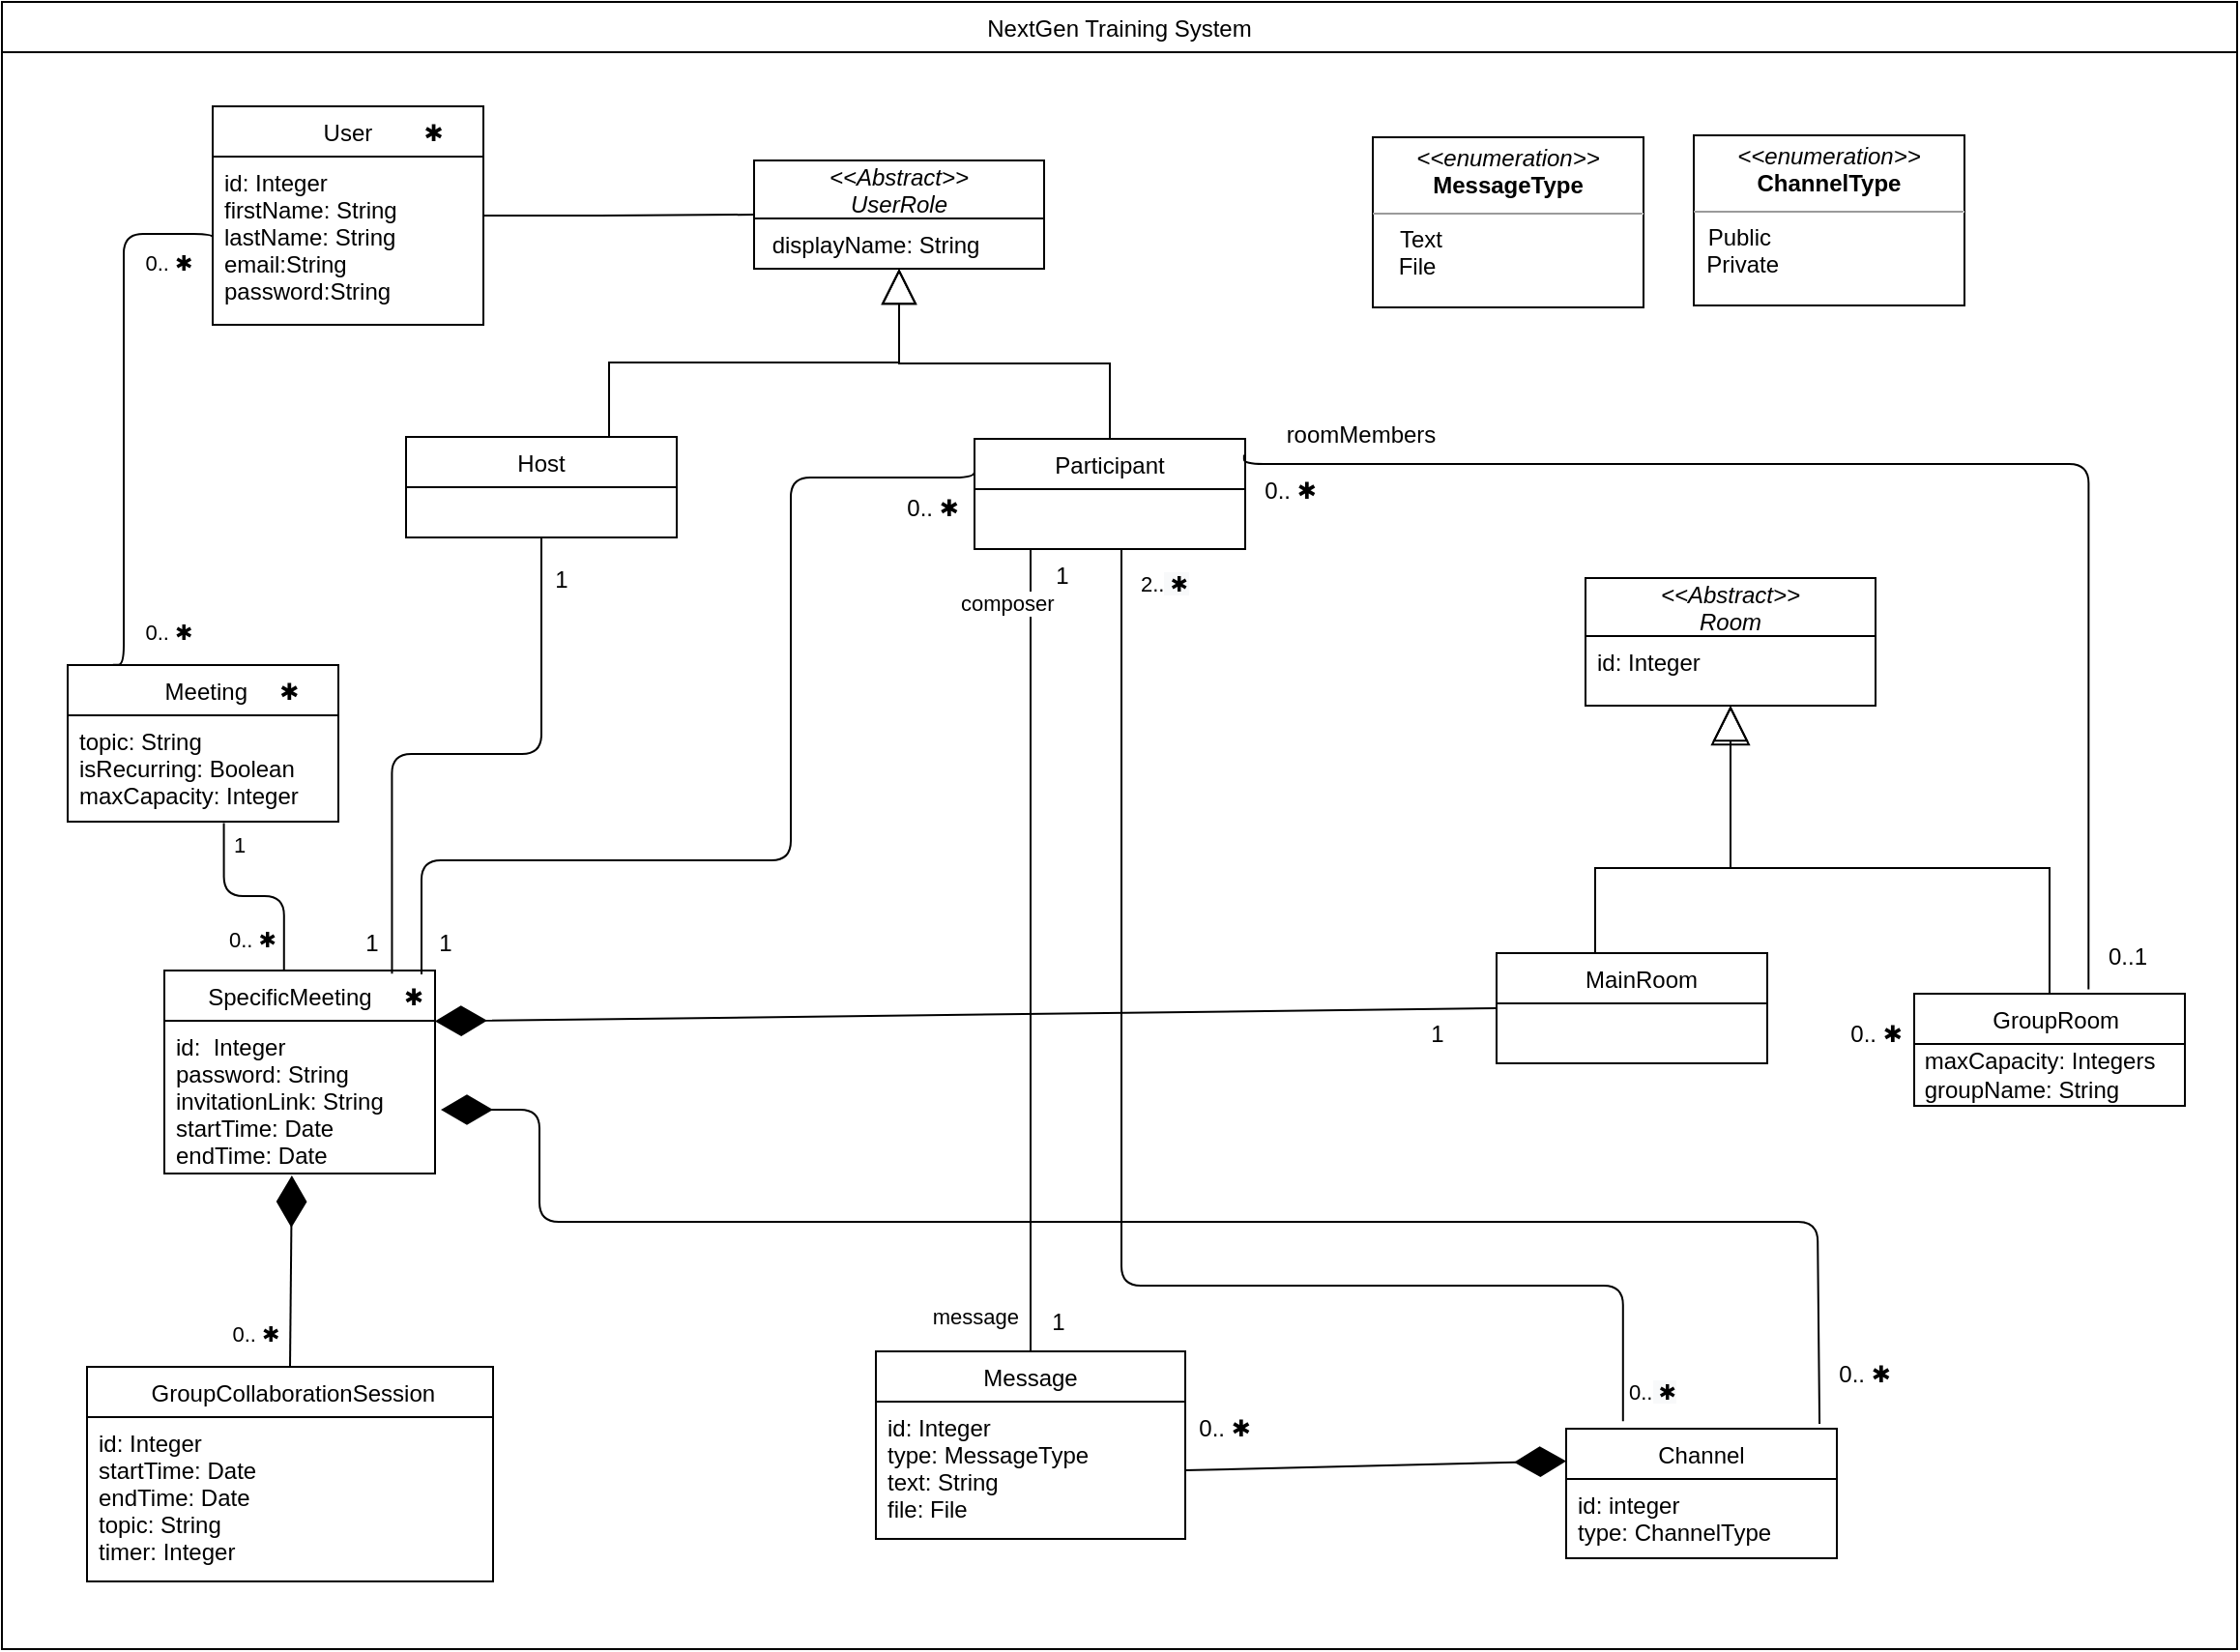 <mxfile version="13.10.1" type="device"><diagram id="C5RBs43oDa-KdzZeNtuy" name="Page-1"><mxGraphModel dx="873" dy="942" grid="0" gridSize="10" guides="0" tooltips="1" connect="1" arrows="1" fold="1" page="0" pageScale="1" pageWidth="827" pageHeight="1169" math="0" shadow="0"><root><mxCell id="WIyWlLk6GJQsqaUBKTNV-0"/><mxCell id="WIyWlLk6GJQsqaUBKTNV-1" parent="WIyWlLk6GJQsqaUBKTNV-0"/><mxCell id="E44dmjYjWCBhEfDTwehi-17" value="           User        ✱" style="swimlane;fontStyle=0;childLayout=stackLayout;horizontal=1;startSize=26;fillColor=none;horizontalStack=0;resizeParent=1;resizeParentMax=0;resizeLast=0;collapsible=1;marginBottom=0;" parent="WIyWlLk6GJQsqaUBKTNV-1" vertex="1"><mxGeometry x="947" y="149" width="140" height="113" as="geometry"/></mxCell><mxCell id="E44dmjYjWCBhEfDTwehi-18" value="id: Integer&#10;firstName: String&#10;lastName: String&#10;email:String&#10;password:String" style="text;strokeColor=none;fillColor=none;align=left;verticalAlign=top;spacingLeft=4;spacingRight=4;overflow=hidden;rotatable=0;points=[[0,0.5],[1,0.5]];portConstraint=eastwest;" parent="E44dmjYjWCBhEfDTwehi-17" vertex="1"><mxGeometry y="26" width="140" height="87" as="geometry"/></mxCell><mxCell id="E44dmjYjWCBhEfDTwehi-21" value="" style="endArrow=none;html=1;edgeStyle=orthogonalEdgeStyle;" parent="WIyWlLk6GJQsqaUBKTNV-1" source="E44dmjYjWCBhEfDTwehi-17" target="E44dmjYjWCBhEfDTwehi-24" edge="1"><mxGeometry relative="1" as="geometry"><mxPoint x="1097" y="213" as="sourcePoint"/><mxPoint x="1257" y="205" as="targetPoint"/></mxGeometry></mxCell><mxCell id="E44dmjYjWCBhEfDTwehi-24" value="&lt;&lt;Abstract&gt;&gt;&#10;UserRole" style="swimlane;fontStyle=2;childLayout=stackLayout;horizontal=1;startSize=30;fillColor=none;horizontalStack=0;resizeParent=1;resizeParentMax=0;resizeLast=0;collapsible=1;marginBottom=0;" parent="WIyWlLk6GJQsqaUBKTNV-1" vertex="1"><mxGeometry x="1227" y="177" width="150" height="56" as="geometry"/></mxCell><mxCell id="E44dmjYjWCBhEfDTwehi-145" value=" displayName: String" style="text;strokeColor=none;fillColor=none;align=left;verticalAlign=top;spacingLeft=4;spacingRight=4;overflow=hidden;rotatable=0;points=[[0,0.5],[1,0.5]];portConstraint=eastwest;" parent="E44dmjYjWCBhEfDTwehi-24" vertex="1"><mxGeometry y="30" width="150" height="26" as="geometry"/></mxCell><mxCell id="E44dmjYjWCBhEfDTwehi-41" style="edgeStyle=orthogonalEdgeStyle;rounded=0;orthogonalLoop=1;jettySize=auto;html=1;exitX=0.75;exitY=0;exitDx=0;exitDy=0;endArrow=block;endFill=0;strokeWidth=1;endSize=16;" parent="WIyWlLk6GJQsqaUBKTNV-1" source="E44dmjYjWCBhEfDTwehi-29" target="E44dmjYjWCBhEfDTwehi-24" edge="1"><mxGeometry relative="1" as="geometry"/></mxCell><mxCell id="E44dmjYjWCBhEfDTwehi-29" value="Host" style="swimlane;fontStyle=0;childLayout=stackLayout;horizontal=1;startSize=26;fillColor=none;horizontalStack=0;resizeParent=1;resizeParentMax=0;resizeLast=0;collapsible=1;marginBottom=0;" parent="WIyWlLk6GJQsqaUBKTNV-1" vertex="1"><mxGeometry x="1047" y="320" width="140" height="52" as="geometry"/></mxCell><mxCell id="E44dmjYjWCBhEfDTwehi-42" style="edgeStyle=orthogonalEdgeStyle;rounded=0;orthogonalLoop=1;jettySize=auto;html=1;exitX=0.5;exitY=0;exitDx=0;exitDy=0;endArrow=block;endFill=0;endSize=16;" parent="WIyWlLk6GJQsqaUBKTNV-1" source="E44dmjYjWCBhEfDTwehi-33" target="E44dmjYjWCBhEfDTwehi-24" edge="1"><mxGeometry relative="1" as="geometry"/></mxCell><mxCell id="E44dmjYjWCBhEfDTwehi-33" value="Participant" style="swimlane;fontStyle=0;childLayout=stackLayout;horizontal=1;startSize=26;fillColor=none;horizontalStack=0;resizeParent=1;resizeParentMax=0;resizeLast=0;collapsible=1;marginBottom=0;" parent="WIyWlLk6GJQsqaUBKTNV-1" vertex="1"><mxGeometry x="1341" y="321" width="140" height="57" as="geometry"/></mxCell><mxCell id="E44dmjYjWCBhEfDTwehi-44" value="     SpecificMeeting     ✱" style="swimlane;fontStyle=0;childLayout=stackLayout;horizontal=1;startSize=26;fillColor=none;horizontalStack=0;resizeParent=1;resizeParentMax=0;resizeLast=0;collapsible=1;marginBottom=0;align=center;" parent="WIyWlLk6GJQsqaUBKTNV-1" vertex="1"><mxGeometry x="922" y="596" width="140" height="105" as="geometry"/></mxCell><mxCell id="E44dmjYjWCBhEfDTwehi-126" value="id:  Integer&#10;password: String&#10;invitationLink: String&#10;startTime: Date&#10;endTime: Date" style="text;strokeColor=none;fillColor=none;align=left;verticalAlign=top;spacingLeft=4;spacingRight=4;overflow=hidden;rotatable=0;points=[[0,0.5],[1,0.5]];portConstraint=eastwest;" parent="E44dmjYjWCBhEfDTwehi-44" vertex="1"><mxGeometry y="26" width="140" height="79" as="geometry"/></mxCell><mxCell id="E44dmjYjWCBhEfDTwehi-57" value="&lt;&lt;Abstract&gt;&gt;&#10;Room" style="swimlane;fontStyle=2;childLayout=stackLayout;horizontal=1;startSize=30;fillColor=none;horizontalStack=0;resizeParent=1;resizeParentMax=0;resizeLast=0;collapsible=1;marginBottom=0;" parent="WIyWlLk6GJQsqaUBKTNV-1" vertex="1"><mxGeometry x="1657" y="393" width="150" height="66" as="geometry"/></mxCell><mxCell id="E44dmjYjWCBhEfDTwehi-58" value="id: Integer" style="text;strokeColor=none;fillColor=none;align=left;verticalAlign=top;spacingLeft=4;spacingRight=4;overflow=hidden;rotatable=0;points=[[0,0.5],[1,0.5]];portConstraint=eastwest;" parent="E44dmjYjWCBhEfDTwehi-57" vertex="1"><mxGeometry y="30" width="150" height="36" as="geometry"/></mxCell><mxCell id="E44dmjYjWCBhEfDTwehi-61" style="edgeStyle=orthogonalEdgeStyle;rounded=0;orthogonalLoop=1;jettySize=auto;html=1;exitX=0.75;exitY=0;exitDx=0;exitDy=0;endArrow=block;endFill=0;endSize=16;" parent="WIyWlLk6GJQsqaUBKTNV-1" source="E44dmjYjWCBhEfDTwehi-62" target="E44dmjYjWCBhEfDTwehi-57" edge="1"><mxGeometry relative="1" as="geometry"><Array as="points"><mxPoint x="1662" y="543"/><mxPoint x="1732" y="543"/></Array></mxGeometry></mxCell><mxCell id="E44dmjYjWCBhEfDTwehi-62" value="        MainRoom     " style="swimlane;fontStyle=0;childLayout=stackLayout;horizontal=1;startSize=26;fillColor=none;horizontalStack=0;resizeParent=1;resizeParentMax=0;resizeLast=0;collapsible=1;marginBottom=0;" parent="WIyWlLk6GJQsqaUBKTNV-1" vertex="1"><mxGeometry x="1611" y="587" width="140" height="57" as="geometry"/></mxCell><mxCell id="E44dmjYjWCBhEfDTwehi-66" style="edgeStyle=orthogonalEdgeStyle;rounded=0;orthogonalLoop=1;jettySize=auto;html=1;exitX=0.5;exitY=0;exitDx=0;exitDy=0;endArrow=block;endFill=0;endSize=18;" parent="WIyWlLk6GJQsqaUBKTNV-1" source="E44dmjYjWCBhEfDTwehi-67" edge="1" target="E44dmjYjWCBhEfDTwehi-58"><mxGeometry relative="1" as="geometry"><mxPoint x="1732" y="473" as="targetPoint"/><Array as="points"><mxPoint x="1897" y="543"/><mxPoint x="1732" y="543"/></Array></mxGeometry></mxCell><mxCell id="E44dmjYjWCBhEfDTwehi-67" value="     GroupRoom   " style="swimlane;fontStyle=0;childLayout=stackLayout;horizontal=1;startSize=26;fillColor=none;horizontalStack=0;resizeParent=1;resizeParentMax=0;resizeLast=0;collapsible=1;marginBottom=0;" parent="WIyWlLk6GJQsqaUBKTNV-1" vertex="1"><mxGeometry x="1827" y="608" width="140" height="58" as="geometry"/></mxCell><mxCell id="GNrigsOl_oNhMwW__K9H-6" value="&amp;nbsp;maxCapacity: Integers&lt;br&gt;&amp;nbsp;groupName: String" style="text;html=1;align=left;verticalAlign=middle;resizable=0;points=[];autosize=1;" vertex="1" parent="E44dmjYjWCBhEfDTwehi-67"><mxGeometry y="26" width="140" height="32" as="geometry"/></mxCell><mxCell id="E44dmjYjWCBhEfDTwehi-71" value="&lt;p style=&quot;margin: 0px ; margin-top: 4px ; text-align: center&quot;&gt;&lt;i&gt;&amp;lt;&amp;lt;enumeration&amp;gt;&amp;gt;&lt;/i&gt;&lt;br&gt;&lt;b&gt;MessageType&lt;/b&gt;&lt;/p&gt;&lt;hr size=&quot;1&quot;&gt;&lt;p style=&quot;margin: 0px ; margin-left: 4px&quot;&gt;&lt;/p&gt;&lt;p style=&quot;margin: 0px 0px 0px 4px&quot;&gt;&amp;nbsp; &amp;nbsp;Text&lt;/p&gt;&lt;p style=&quot;margin: 0px ; margin-left: 4px&quot;&gt;&lt;/p&gt;&lt;div&gt;&lt;div&gt;&amp;nbsp; &amp;nbsp; File&lt;/div&gt;&lt;/div&gt;&lt;p&gt;&lt;/p&gt;" style="verticalAlign=top;align=left;overflow=fill;fontSize=12;fontFamily=Helvetica;html=1;" parent="WIyWlLk6GJQsqaUBKTNV-1" vertex="1"><mxGeometry x="1547" y="165" width="140" height="88" as="geometry"/></mxCell><mxCell id="E44dmjYjWCBhEfDTwehi-72" value="&lt;p style=&quot;margin: 0px ; margin-top: 4px ; text-align: center&quot;&gt;&lt;i&gt;&amp;lt;&amp;lt;enumeration&amp;gt;&amp;gt;&lt;/i&gt;&lt;br&gt;&lt;b&gt;ChannelType&lt;/b&gt;&lt;/p&gt;&lt;hr size=&quot;1&quot;&gt;&lt;p style=&quot;margin: 0px ; margin-left: 4px&quot;&gt;&lt;/p&gt;&lt;p style=&quot;margin: 0px 0px 0px 4px&quot;&gt;&amp;nbsp;Public&lt;/p&gt;&lt;p style=&quot;margin: 0px ; margin-left: 4px&quot;&gt;&lt;/p&gt;&lt;div&gt;&lt;span style=&quot;font-size: 12px&quot;&gt;&amp;nbsp; Private&lt;/span&gt;&lt;/div&gt;&lt;p&gt;&lt;/p&gt;" style="verticalAlign=top;align=left;overflow=fill;fontSize=12;fontFamily=Helvetica;html=1;" parent="WIyWlLk6GJQsqaUBKTNV-1" vertex="1"><mxGeometry x="1713" y="164" width="140" height="88" as="geometry"/></mxCell><mxCell id="E44dmjYjWCBhEfDTwehi-73" value="      Channel      " style="swimlane;fontStyle=0;childLayout=stackLayout;horizontal=1;startSize=26;fillColor=none;horizontalStack=0;resizeParent=1;resizeParentMax=0;resizeLast=0;collapsible=1;marginBottom=0;" parent="WIyWlLk6GJQsqaUBKTNV-1" vertex="1"><mxGeometry x="1647" y="833" width="140" height="67" as="geometry"/></mxCell><mxCell id="E44dmjYjWCBhEfDTwehi-116" value="id: integer&#10;type: ChannelType&#10;&#10;" style="text;strokeColor=none;fillColor=none;align=left;verticalAlign=top;spacingLeft=4;spacingRight=4;overflow=hidden;rotatable=0;points=[[0,0.5],[1,0.5]];portConstraint=eastwest;" parent="E44dmjYjWCBhEfDTwehi-73" vertex="1"><mxGeometry y="26" width="140" height="41" as="geometry"/></mxCell><mxCell id="E44dmjYjWCBhEfDTwehi-77" value="     GroupCollaborationSession    " style="swimlane;fontStyle=0;childLayout=stackLayout;horizontal=1;startSize=26;fillColor=none;horizontalStack=0;resizeParent=1;resizeParentMax=0;resizeLast=0;collapsible=1;marginBottom=0;" parent="WIyWlLk6GJQsqaUBKTNV-1" vertex="1"><mxGeometry x="882" y="801" width="210" height="111" as="geometry"/></mxCell><mxCell id="E44dmjYjWCBhEfDTwehi-87" value="id: Integer&#10;startTime: Date&#10;endTime: Date&#10;topic: String&#10;timer: Integer" style="text;strokeColor=none;fillColor=none;align=left;verticalAlign=top;spacingLeft=4;spacingRight=4;overflow=hidden;rotatable=0;points=[[0,0.5],[1,0.5]];portConstraint=eastwest;" parent="E44dmjYjWCBhEfDTwehi-77" vertex="1"><mxGeometry y="26" width="210" height="85" as="geometry"/></mxCell><mxCell id="E44dmjYjWCBhEfDTwehi-81" value="Message" style="swimlane;fontStyle=0;childLayout=stackLayout;horizontal=1;startSize=26;fillColor=none;horizontalStack=0;resizeParent=1;resizeParentMax=0;resizeLast=0;collapsible=1;marginBottom=0;" parent="WIyWlLk6GJQsqaUBKTNV-1" vertex="1"><mxGeometry x="1290" y="793" width="160" height="97" as="geometry"/></mxCell><mxCell id="E44dmjYjWCBhEfDTwehi-85" value="id: Integer&#10;type: MessageType&#10;text: String&#10;file: File&#10;&#10;" style="text;strokeColor=none;fillColor=none;align=left;verticalAlign=top;spacingLeft=4;spacingRight=4;overflow=hidden;rotatable=0;points=[[0,0.5],[1,0.5]];portConstraint=eastwest;" parent="E44dmjYjWCBhEfDTwehi-81" vertex="1"><mxGeometry y="26" width="160" height="71" as="geometry"/></mxCell><mxCell id="E44dmjYjWCBhEfDTwehi-89" value="NextGen Training System" style="swimlane;fontStyle=0;childLayout=stackLayout;horizontal=1;startSize=26;fillColor=none;horizontalStack=0;resizeParent=1;resizeParentMax=0;resizeLast=0;collapsible=1;marginBottom=0;" parent="WIyWlLk6GJQsqaUBKTNV-1" vertex="1"><mxGeometry x="838" y="95" width="1156" height="852" as="geometry"/></mxCell><mxCell id="E44dmjYjWCBhEfDTwehi-93" value="" style="endArrow=none;html=1;edgeStyle=orthogonalEdgeStyle;exitX=0.5;exitY=1;exitDx=0;exitDy=0;entryX=0.841;entryY=0.016;entryDx=0;entryDy=0;entryPerimeter=0;" parent="WIyWlLk6GJQsqaUBKTNV-1" source="E44dmjYjWCBhEfDTwehi-29" target="E44dmjYjWCBhEfDTwehi-44" edge="1"><mxGeometry relative="1" as="geometry"><mxPoint x="1247" y="553" as="sourcePoint"/><mxPoint x="1570" y="613" as="targetPoint"/></mxGeometry></mxCell><mxCell id="E44dmjYjWCBhEfDTwehi-97" value="1" style="text;html=1;align=center;verticalAlign=middle;resizable=0;points=[];autosize=1;" parent="WIyWlLk6GJQsqaUBKTNV-1" vertex="1"><mxGeometry x="1117" y="384" width="20" height="20" as="geometry"/></mxCell><mxCell id="E44dmjYjWCBhEfDTwehi-99" value="0..&amp;nbsp;✱" style="text;html=1;align=center;verticalAlign=middle;resizable=0;points=[];autosize=1;" parent="WIyWlLk6GJQsqaUBKTNV-1" vertex="1"><mxGeometry x="1484" y="338" width="40" height="20" as="geometry"/></mxCell><mxCell id="E44dmjYjWCBhEfDTwehi-96" value="" style="endArrow=none;html=1;edgeStyle=orthogonalEdgeStyle;exitX=0.996;exitY=0.144;exitDx=0;exitDy=0;exitPerimeter=0;entryX=0.644;entryY=-0.038;entryDx=0;entryDy=0;entryPerimeter=0;" parent="WIyWlLk6GJQsqaUBKTNV-1" source="E44dmjYjWCBhEfDTwehi-33" target="E44dmjYjWCBhEfDTwehi-67" edge="1"><mxGeometry relative="1" as="geometry"><mxPoint x="1197" y="435" as="sourcePoint"/><mxPoint x="1580" y="613" as="targetPoint"/><Array as="points"><mxPoint x="1480" y="334"/><mxPoint x="1917" y="334"/></Array></mxGeometry></mxCell><mxCell id="E44dmjYjWCBhEfDTwehi-118" value="" style="endArrow=none;html=1;edgeStyle=orthogonalEdgeStyle;entryX=0.21;entryY=-0.058;entryDx=0;entryDy=0;entryPerimeter=0;" parent="WIyWlLk6GJQsqaUBKTNV-1" source="E44dmjYjWCBhEfDTwehi-33" target="E44dmjYjWCBhEfDTwehi-73" edge="1"><mxGeometry relative="1" as="geometry"><mxPoint x="1357" y="483" as="sourcePoint"/><mxPoint x="1517" y="483" as="targetPoint"/><Array as="points"><mxPoint x="1417" y="759"/><mxPoint x="1676" y="759"/></Array></mxGeometry></mxCell><mxCell id="E44dmjYjWCBhEfDTwehi-119" value="&lt;span style=&quot;text-align: right&quot;&gt;2..&lt;/span&gt;&lt;span style=&quot;text-align: center ; background-color: rgb(248 , 249 , 250)&quot;&gt;&amp;nbsp;✱&lt;/span&gt;" style="edgeLabel;resizable=0;html=1;align=left;verticalAlign=bottom;" parent="E44dmjYjWCBhEfDTwehi-118" connectable="0" vertex="1"><mxGeometry x="-1" relative="1" as="geometry"><mxPoint x="8" y="26" as="offset"/></mxGeometry></mxCell><mxCell id="E44dmjYjWCBhEfDTwehi-120" value="0..&lt;span style=&quot;text-align: center ; background-color: rgb(248 , 249 , 250)&quot;&gt;&amp;nbsp;✱&lt;/span&gt;" style="edgeLabel;resizable=0;html=1;align=right;verticalAlign=bottom;" parent="E44dmjYjWCBhEfDTwehi-118" connectable="0" vertex="1"><mxGeometry x="1" relative="1" as="geometry"><mxPoint x="27.6" y="-6.75" as="offset"/></mxGeometry></mxCell><mxCell id="E44dmjYjWCBhEfDTwehi-131" value="" style="endArrow=diamondThin;endFill=1;endSize=24;html=1;entryX=1;entryY=0.25;entryDx=0;entryDy=0;exitX=0;exitY=0.5;exitDx=0;exitDy=0;" parent="WIyWlLk6GJQsqaUBKTNV-1" source="E44dmjYjWCBhEfDTwehi-62" target="E44dmjYjWCBhEfDTwehi-44" edge="1"><mxGeometry width="160" relative="1" as="geometry"><mxPoint x="1517" y="543" as="sourcePoint"/><mxPoint x="1677" y="543" as="targetPoint"/></mxGeometry></mxCell><mxCell id="E44dmjYjWCBhEfDTwehi-132" value="1" style="text;html=1;align=center;verticalAlign=middle;resizable=0;points=[];autosize=1;" parent="WIyWlLk6GJQsqaUBKTNV-1" vertex="1"><mxGeometry x="1570" y="619" width="20" height="20" as="geometry"/></mxCell><mxCell id="E44dmjYjWCBhEfDTwehi-133" value="0..&amp;nbsp;✱" style="text;html=1;align=center;verticalAlign=middle;resizable=0;points=[];autosize=1;" parent="WIyWlLk6GJQsqaUBKTNV-1" vertex="1"><mxGeometry x="1787" y="619" width="40" height="20" as="geometry"/></mxCell><mxCell id="E44dmjYjWCBhEfDTwehi-134" value="" style="endArrow=diamondThin;endFill=1;endSize=24;html=1;entryX=0;entryY=0.25;entryDx=0;entryDy=0;exitX=1;exitY=0.5;exitDx=0;exitDy=0;" parent="WIyWlLk6GJQsqaUBKTNV-1" source="E44dmjYjWCBhEfDTwehi-85" target="E44dmjYjWCBhEfDTwehi-73" edge="1"><mxGeometry width="160" relative="1" as="geometry"><mxPoint x="1487" y="963" as="sourcePoint"/><mxPoint x="1647" y="963" as="targetPoint"/></mxGeometry></mxCell><mxCell id="E44dmjYjWCBhEfDTwehi-135" value="0..&amp;nbsp;✱" style="text;html=1;align=center;verticalAlign=middle;resizable=0;points=[];autosize=1;" parent="WIyWlLk6GJQsqaUBKTNV-1" vertex="1"><mxGeometry x="1450" y="823" width="40" height="20" as="geometry"/></mxCell><mxCell id="E44dmjYjWCBhEfDTwehi-146" value="         Meeting     ✱" style="swimlane;fontStyle=0;childLayout=stackLayout;horizontal=1;startSize=26;fillColor=none;horizontalStack=0;resizeParent=1;resizeParentMax=0;resizeLast=0;collapsible=1;marginBottom=0;" parent="WIyWlLk6GJQsqaUBKTNV-1" vertex="1"><mxGeometry x="872" y="438" width="140" height="81" as="geometry"/></mxCell><mxCell id="E44dmjYjWCBhEfDTwehi-147" value="topic: String&#10;isRecurring: Boolean&#10;maxCapacity: Integer" style="text;strokeColor=none;fillColor=none;align=left;verticalAlign=top;spacingLeft=4;spacingRight=4;overflow=hidden;rotatable=0;points=[[0,0.5],[1,0.5]];portConstraint=eastwest;" parent="E44dmjYjWCBhEfDTwehi-146" vertex="1"><mxGeometry y="26" width="140" height="55" as="geometry"/></mxCell><mxCell id="E44dmjYjWCBhEfDTwehi-151" value="" style="endArrow=none;html=1;edgeStyle=orthogonalEdgeStyle;strokeWidth=1;exitX=0.577;exitY=1.013;exitDx=0;exitDy=0;exitPerimeter=0;entryX=0.442;entryY=0;entryDx=0;entryDy=0;entryPerimeter=0;" parent="WIyWlLk6GJQsqaUBKTNV-1" source="E44dmjYjWCBhEfDTwehi-147" target="E44dmjYjWCBhEfDTwehi-44" edge="1"><mxGeometry relative="1" as="geometry"><mxPoint x="811" y="524" as="sourcePoint"/><mxPoint x="971" y="524" as="targetPoint"/></mxGeometry></mxCell><mxCell id="E44dmjYjWCBhEfDTwehi-152" value="1" style="edgeLabel;resizable=0;html=1;align=left;verticalAlign=bottom;" parent="E44dmjYjWCBhEfDTwehi-151" connectable="0" vertex="1"><mxGeometry x="-1" relative="1" as="geometry"><mxPoint x="3.22" y="19.66" as="offset"/></mxGeometry></mxCell><mxCell id="E44dmjYjWCBhEfDTwehi-153" value="0..&amp;nbsp;&lt;span style=&quot;color: rgba(0 , 0 , 0 , 0) ; font-family: monospace ; font-size: 0px&quot;&gt;%3CmxGraphModel%3E%3Croot%3E%3CmxCell%20id%3D%220%22%2F%3E%3CmxCell%20id%3D%221%22%20parent%3D%220%22%2F%3E%3CmxCell%20id%3D%222%22%20value%3D%22%2B%20field%3A%20type%22%20style%3D%22text%3BstrokeColor%3Dnone%3BfillColor%3Dnone%3Balign%3Dleft%3BverticalAlign%3Dtop%3BspacingLeft%3D4%3BspacingRight%3D4%3Boverflow%3Dhidden%3Brotatable%3D0%3Bpoints%3D%5B%5B0%2C0.5%5D%2C%5B1%2C0.5%5D%5D%3BportConstraint%3Deastwest%3B%22%20vertex%3D%221%22%20parent%3D%221%22%3E%3CmxGeometry%20x%3D%22871%22%20y%3D%22460%22%20width%3D%22140%22%20height%3D%2226%22%20as%3D%22geometry%22%2F%3E%3C%2FmxCell%3E%3C%2Froot%3E%3C%2FmxGraphModel%3E&lt;/span&gt;&lt;span style=&quot;text-align: center&quot;&gt;✱&lt;/span&gt;" style="edgeLabel;resizable=0;html=1;align=right;verticalAlign=bottom;" parent="E44dmjYjWCBhEfDTwehi-151" connectable="0" vertex="1"><mxGeometry x="1" relative="1" as="geometry"><mxPoint x="-2.88" y="-7.92" as="offset"/></mxGeometry></mxCell><mxCell id="E44dmjYjWCBhEfDTwehi-154" value="&lt;span style=&quot;font-size: 11px ; text-align: right&quot;&gt;0..&amp;nbsp;&lt;/span&gt;&lt;span style=&quot;text-align: right ; color: rgba(0 , 0 , 0 , 0) ; font-family: monospace ; font-size: 0px&quot;&gt;%3CmxGraphModel%3E%3Croot%3E%3CmxCell%20id%3D%220%22%2F%3E%3CmxCell%20id%3D%221%22%20parent%3D%220%22%2F%3E%3CmxCell%20id%3D%222%22%20value%3D%22%2B%20field%3A%20type%22%20style%3D%22text%3BstrokeColor%3Dnone%3BfillColor%3Dnone%3Balign%3Dleft%3BverticalAlign%3Dtop%3BspacingLeft%3D4%3BspacingRight%3D4%3Boverflow%3Dhidden%3Brotatable%3D0%3Bpoints%3D%5B%5B0%2C0.5%5D%2C%5B1%2C0.5%5D%5D%3BportConstraint%3Deastwest%3B%22%20vertex%3D%221%22%20parent%3D%221%22%3E%3CmxGeometry%20x%3D%22871%22%20y%3D%22460%22%20width%3D%22140%22%20height%3D%2226%22%20as%3D%22geometry%22%2F%3E%3C%2FmxCell%3E%3C%2Froot%3E%3C%2FmxGraphModel%3E&lt;/span&gt;&lt;span style=&quot;font-size: 11px&quot;&gt;✱&lt;/span&gt;" style="text;html=1;align=center;verticalAlign=middle;resizable=0;points=[];autosize=1;" parent="WIyWlLk6GJQsqaUBKTNV-1" vertex="1"><mxGeometry x="906" y="410" width="35" height="22" as="geometry"/></mxCell><mxCell id="E44dmjYjWCBhEfDTwehi-158" value="" style="endArrow=none;html=1;edgeStyle=orthogonalEdgeStyle;exitX=0;exitY=0.25;exitDx=0;exitDy=0;" parent="WIyWlLk6GJQsqaUBKTNV-1" source="E44dmjYjWCBhEfDTwehi-33" edge="1"><mxGeometry relative="1" as="geometry"><mxPoint x="1304" y="386" as="sourcePoint"/><mxPoint x="1055" y="598" as="targetPoint"/><Array as="points"><mxPoint x="1341" y="341"/><mxPoint x="1246" y="341"/><mxPoint x="1246" y="539"/><mxPoint x="1055" y="539"/></Array></mxGeometry></mxCell><mxCell id="E44dmjYjWCBhEfDTwehi-161" value="0..&amp;nbsp;✱" style="text;html=1;align=center;verticalAlign=middle;resizable=0;points=[];autosize=1;" parent="WIyWlLk6GJQsqaUBKTNV-1" vertex="1"><mxGeometry x="1299" y="347" width="40" height="20" as="geometry"/></mxCell><mxCell id="E44dmjYjWCBhEfDTwehi-162" value="1" style="text;html=1;align=center;verticalAlign=middle;resizable=0;points=[];autosize=1;" parent="WIyWlLk6GJQsqaUBKTNV-1" vertex="1"><mxGeometry x="1019" y="572" width="20" height="20" as="geometry"/></mxCell><mxCell id="E44dmjYjWCBhEfDTwehi-163" value="" style="endArrow=diamondThin;endFill=1;endSize=24;html=1;exitX=0.936;exitY=-0.038;exitDx=0;exitDy=0;exitPerimeter=0;" parent="WIyWlLk6GJQsqaUBKTNV-1" source="E44dmjYjWCBhEfDTwehi-73" edge="1"><mxGeometry width="160" relative="1" as="geometry"><mxPoint x="1837" y="652" as="sourcePoint"/><mxPoint x="1065" y="668" as="targetPoint"/><Array as="points"><mxPoint x="1777" y="726"/><mxPoint x="1687" y="726"/><mxPoint x="1541" y="726"/><mxPoint x="1116" y="726"/><mxPoint x="1116" y="697"/><mxPoint x="1116" y="668"/></Array></mxGeometry></mxCell><mxCell id="E44dmjYjWCBhEfDTwehi-165" value="0..1" style="text;html=1;align=center;verticalAlign=middle;resizable=0;points=[];autosize=1;" parent="WIyWlLk6GJQsqaUBKTNV-1" vertex="1"><mxGeometry x="1922" y="580" width="30" height="18" as="geometry"/></mxCell><mxCell id="2FY4eC5N_0qkv2bm6tgv-1" value="0..&amp;nbsp;✱" style="text;html=1;align=center;verticalAlign=middle;resizable=0;points=[];autosize=1;" parent="WIyWlLk6GJQsqaUBKTNV-1" vertex="1"><mxGeometry x="1781" y="795" width="40" height="20" as="geometry"/></mxCell><mxCell id="2FY4eC5N_0qkv2bm6tgv-3" value="roomMembers" style="text;html=1;strokeColor=none;fillColor=none;align=center;verticalAlign=middle;whiteSpace=wrap;rounded=0;" parent="WIyWlLk6GJQsqaUBKTNV-1" vertex="1"><mxGeometry x="1479" y="310" width="124" height="18" as="geometry"/></mxCell><mxCell id="2FY4eC5N_0qkv2bm6tgv-6" value="" style="endArrow=none;html=1;edgeStyle=orthogonalEdgeStyle;entryX=0.5;entryY=0;entryDx=0;entryDy=0;" parent="WIyWlLk6GJQsqaUBKTNV-1" source="E44dmjYjWCBhEfDTwehi-33" target="E44dmjYjWCBhEfDTwehi-81" edge="1"><mxGeometry relative="1" as="geometry"><mxPoint x="1251" y="626" as="sourcePoint"/><mxPoint x="1411" y="626" as="targetPoint"/><Array as="points"><mxPoint x="1370" y="523"/><mxPoint x="1370" y="523"/></Array></mxGeometry></mxCell><mxCell id="2FY4eC5N_0qkv2bm6tgv-7" value="composer" style="edgeLabel;resizable=0;html=1;align=left;verticalAlign=bottom;" parent="2FY4eC5N_0qkv2bm6tgv-6" connectable="0" vertex="1"><mxGeometry x="-1" relative="1" as="geometry"><mxPoint x="-38" y="36" as="offset"/></mxGeometry></mxCell><mxCell id="2FY4eC5N_0qkv2bm6tgv-8" value="message" style="edgeLabel;resizable=0;html=1;align=right;verticalAlign=bottom;" parent="2FY4eC5N_0qkv2bm6tgv-6" connectable="0" vertex="1"><mxGeometry x="1" relative="1" as="geometry"><mxPoint x="-6" y="-10" as="offset"/></mxGeometry></mxCell><mxCell id="2FY4eC5N_0qkv2bm6tgv-9" value="1" style="text;html=1;align=center;verticalAlign=middle;resizable=0;points=[];autosize=1;" parent="WIyWlLk6GJQsqaUBKTNV-1" vertex="1"><mxGeometry x="1376" y="382" width="20" height="20" as="geometry"/></mxCell><mxCell id="2FY4eC5N_0qkv2bm6tgv-10" value="1" style="text;html=1;align=center;verticalAlign=middle;resizable=0;points=[];autosize=1;" parent="WIyWlLk6GJQsqaUBKTNV-1" vertex="1"><mxGeometry x="1374" y="768" width="20" height="20" as="geometry"/></mxCell><mxCell id="GNrigsOl_oNhMwW__K9H-14" value="" style="endArrow=diamondThin;endFill=1;endSize=24;html=1;exitX=0.5;exitY=0;exitDx=0;exitDy=0;entryX=0.471;entryY=1.013;entryDx=0;entryDy=0;entryPerimeter=0;" edge="1" parent="WIyWlLk6GJQsqaUBKTNV-1" source="E44dmjYjWCBhEfDTwehi-77" target="E44dmjYjWCBhEfDTwehi-126"><mxGeometry width="160" relative="1" as="geometry"><mxPoint x="1504" y="531.5" as="sourcePoint"/><mxPoint x="1071.02" y="614.61" as="targetPoint"/></mxGeometry></mxCell><mxCell id="GNrigsOl_oNhMwW__K9H-15" value="&lt;span style=&quot;font-size: 11px ; text-align: right&quot;&gt;0..&amp;nbsp;&lt;/span&gt;&lt;span style=&quot;text-align: right ; color: rgba(0 , 0 , 0 , 0) ; font-family: monospace ; font-size: 0px&quot;&gt;%3CmxGraphModel%3E%3Croot%3E%3CmxCell%20id%3D%220%22%2F%3E%3CmxCell%20id%3D%221%22%20parent%3D%220%22%2F%3E%3CmxCell%20id%3D%222%22%20value%3D%22%2B%20field%3A%20type%22%20style%3D%22text%3BstrokeColor%3Dnone%3BfillColor%3Dnone%3Balign%3Dleft%3BverticalAlign%3Dtop%3BspacingLeft%3D4%3BspacingRight%3D4%3Boverflow%3Dhidden%3Brotatable%3D0%3Bpoints%3D%5B%5B0%2C0.5%5D%2C%5B1%2C0.5%5D%5D%3BportConstraint%3Deastwest%3B%22%20vertex%3D%221%22%20parent%3D%221%22%3E%3CmxGeometry%20x%3D%22871%22%20y%3D%22460%22%20width%3D%22140%22%20height%3D%2226%22%20as%3D%22geometry%22%2F%3E%3C%2FmxCell%3E%3C%2Froot%3E%3C%2FmxGraphModel%3E&lt;/span&gt;&lt;span style=&quot;font-size: 11px&quot;&gt;✱&lt;/span&gt;" style="text;html=1;align=center;verticalAlign=middle;resizable=0;points=[];autosize=1;" vertex="1" parent="WIyWlLk6GJQsqaUBKTNV-1"><mxGeometry x="951" y="773" width="35" height="22" as="geometry"/></mxCell><mxCell id="GNrigsOl_oNhMwW__K9H-18" value="1" style="text;html=1;align=center;verticalAlign=middle;resizable=0;points=[];autosize=1;" vertex="1" parent="WIyWlLk6GJQsqaUBKTNV-1"><mxGeometry x="1057" y="572" width="20" height="20" as="geometry"/></mxCell><mxCell id="GNrigsOl_oNhMwW__K9H-20" value="" style="endArrow=none;html=1;edgeStyle=orthogonalEdgeStyle;entryX=0.167;entryY=-0.001;entryDx=0;entryDy=0;entryPerimeter=0;exitX=0;exitY=0.5;exitDx=0;exitDy=0;" edge="1" parent="WIyWlLk6GJQsqaUBKTNV-1" source="E44dmjYjWCBhEfDTwehi-18" target="E44dmjYjWCBhEfDTwehi-146"><mxGeometry relative="1" as="geometry"><mxPoint x="952" y="221" as="sourcePoint"/><mxPoint x="749" y="471.745" as="targetPoint"/><Array as="points"><mxPoint x="947" y="215"/><mxPoint x="901" y="215"/><mxPoint x="901" y="438"/></Array></mxGeometry></mxCell><mxCell id="GNrigsOl_oNhMwW__K9H-21" value="&lt;span style=&quot;font-size: 11px ; text-align: right&quot;&gt;0..&amp;nbsp;&lt;/span&gt;&lt;span style=&quot;text-align: right ; color: rgba(0 , 0 , 0 , 0) ; font-family: monospace ; font-size: 0px&quot;&gt;%3CmxGraphModel%3E%3Croot%3E%3CmxCell%20id%3D%220%22%2F%3E%3CmxCell%20id%3D%221%22%20parent%3D%220%22%2F%3E%3CmxCell%20id%3D%222%22%20value%3D%22%2B%20field%3A%20type%22%20style%3D%22text%3BstrokeColor%3Dnone%3BfillColor%3Dnone%3Balign%3Dleft%3BverticalAlign%3Dtop%3BspacingLeft%3D4%3BspacingRight%3D4%3Boverflow%3Dhidden%3Brotatable%3D0%3Bpoints%3D%5B%5B0%2C0.5%5D%2C%5B1%2C0.5%5D%5D%3BportConstraint%3Deastwest%3B%22%20vertex%3D%221%22%20parent%3D%221%22%3E%3CmxGeometry%20x%3D%22871%22%20y%3D%22460%22%20width%3D%22140%22%20height%3D%2226%22%20as%3D%22geometry%22%2F%3E%3C%2FmxCell%3E%3C%2Froot%3E%3C%2FmxGraphModel%3E&lt;/span&gt;&lt;span style=&quot;font-size: 11px&quot;&gt;✱&lt;/span&gt;" style="text;html=1;align=center;verticalAlign=middle;resizable=0;points=[];autosize=1;" vertex="1" parent="WIyWlLk6GJQsqaUBKTNV-1"><mxGeometry x="906" y="219" width="35" height="22" as="geometry"/></mxCell></root></mxGraphModel></diagram></mxfile>
